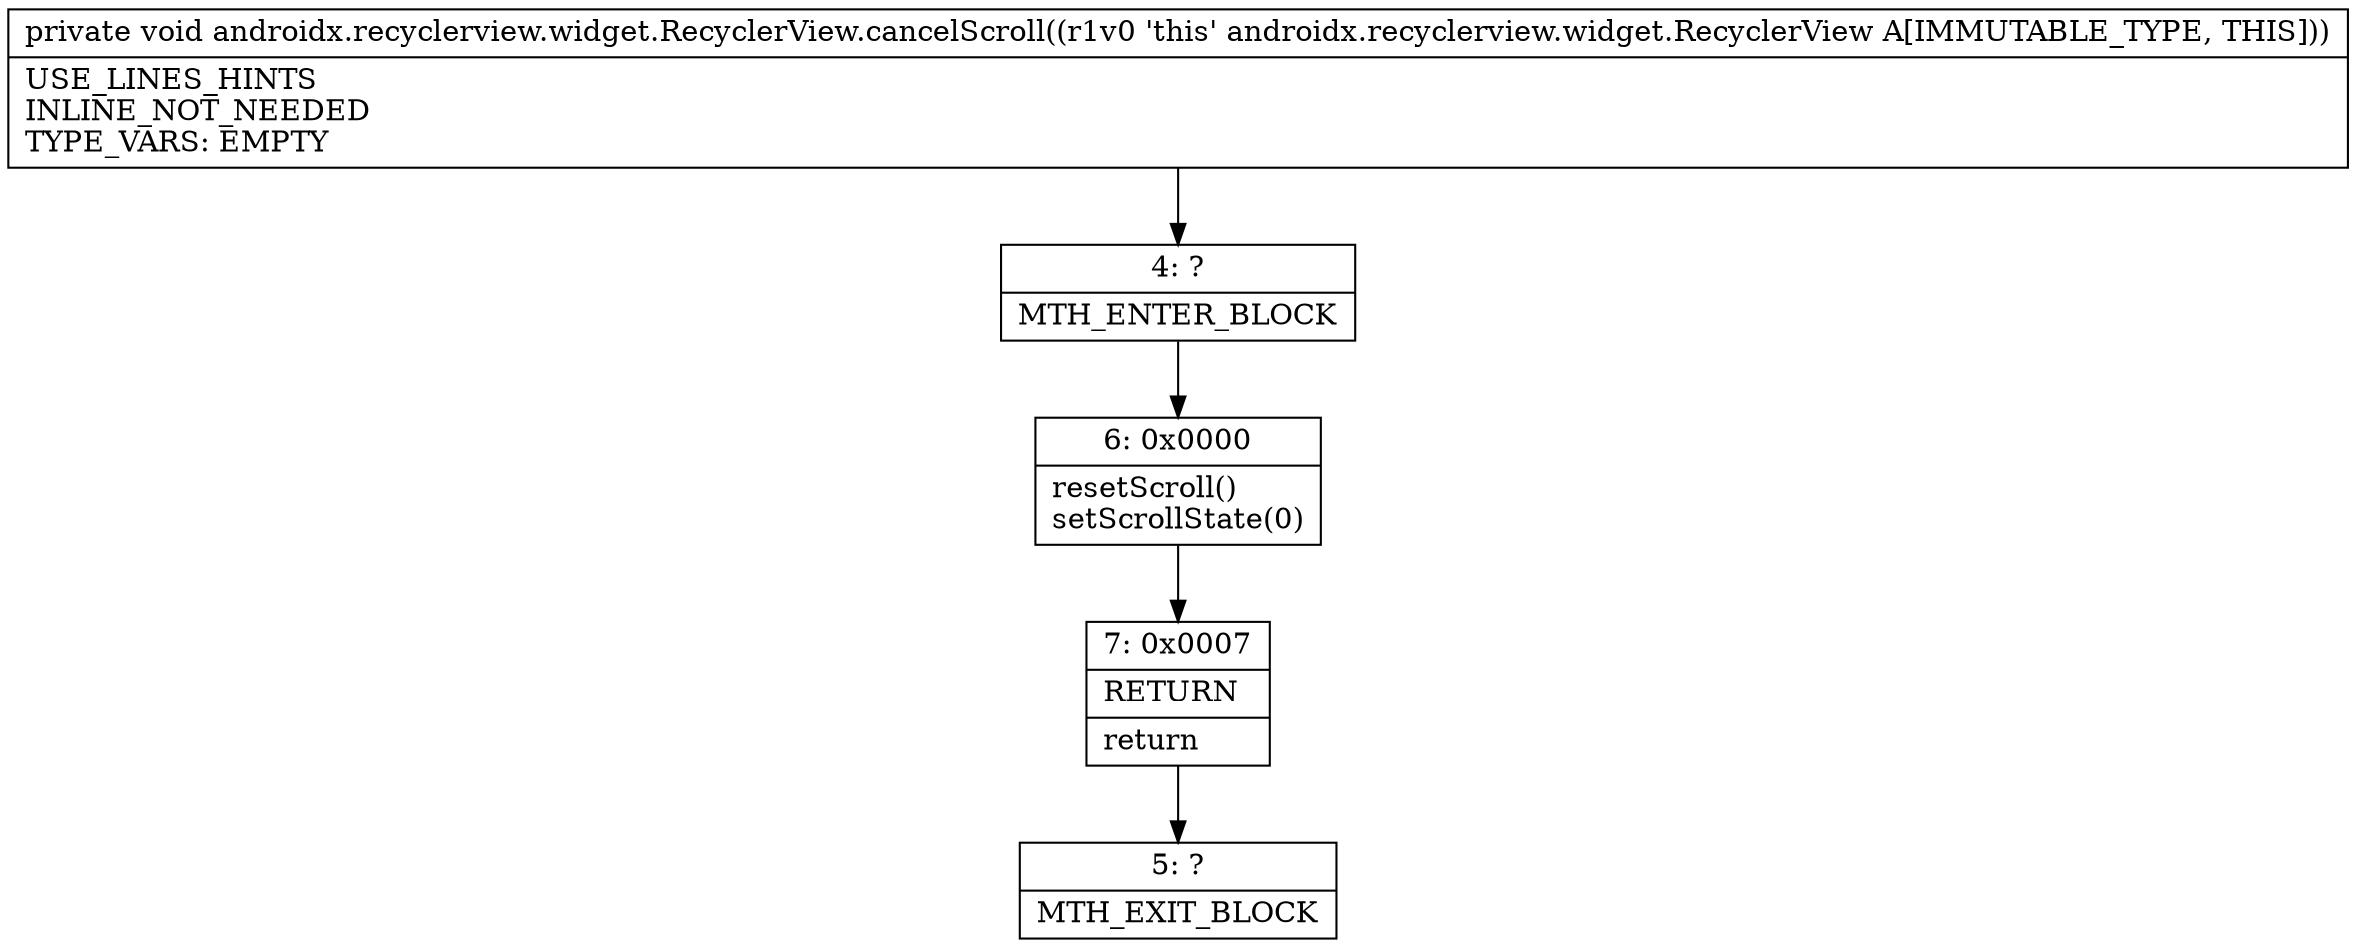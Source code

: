 digraph "CFG forandroidx.recyclerview.widget.RecyclerView.cancelScroll()V" {
Node_4 [shape=record,label="{4\:\ ?|MTH_ENTER_BLOCK\l}"];
Node_6 [shape=record,label="{6\:\ 0x0000|resetScroll()\lsetScrollState(0)\l}"];
Node_7 [shape=record,label="{7\:\ 0x0007|RETURN\l|return\l}"];
Node_5 [shape=record,label="{5\:\ ?|MTH_EXIT_BLOCK\l}"];
MethodNode[shape=record,label="{private void androidx.recyclerview.widget.RecyclerView.cancelScroll((r1v0 'this' androidx.recyclerview.widget.RecyclerView A[IMMUTABLE_TYPE, THIS]))  | USE_LINES_HINTS\lINLINE_NOT_NEEDED\lTYPE_VARS: EMPTY\l}"];
MethodNode -> Node_4;Node_4 -> Node_6;
Node_6 -> Node_7;
Node_7 -> Node_5;
}

